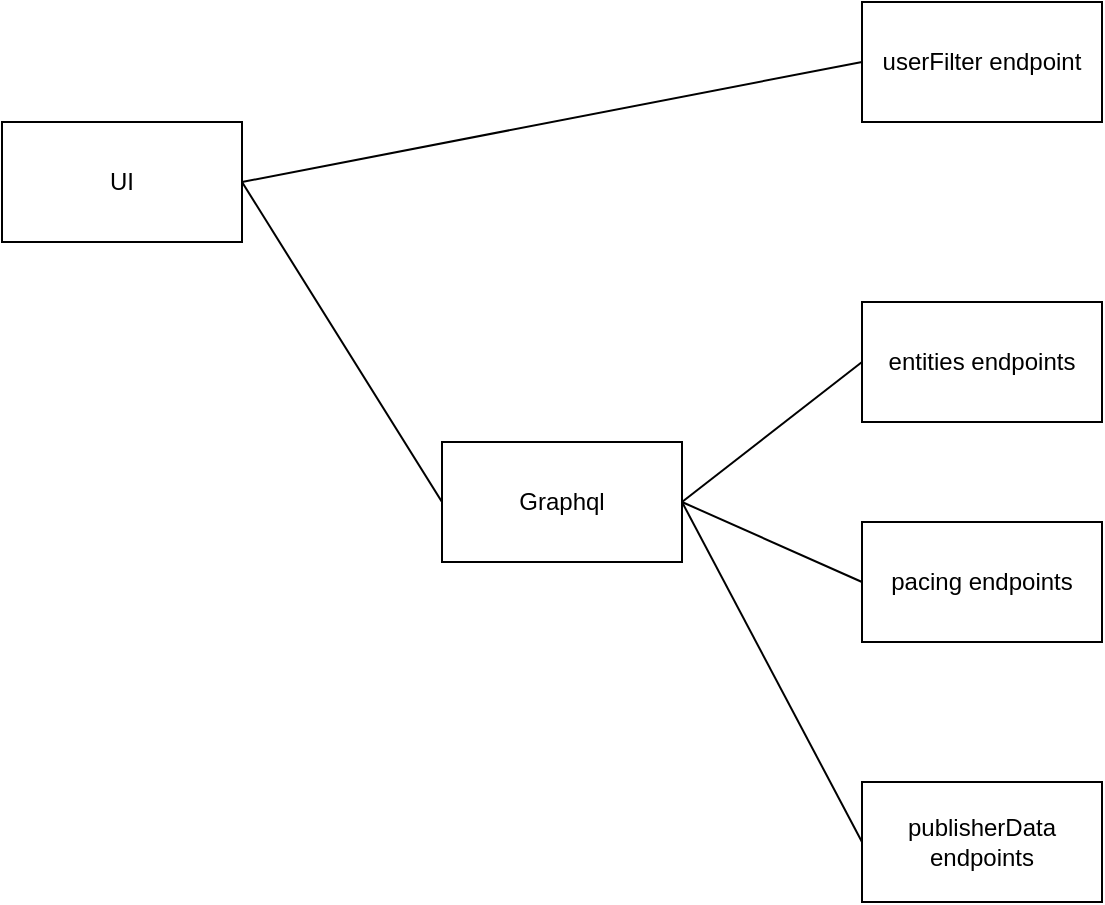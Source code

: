 <mxfile version="10.4.8" type="github"><diagram id="utaLYVNB1yXmrudjeQZ3" name="Page-1"><mxGraphModel dx="1074" dy="677" grid="1" gridSize="10" guides="1" tooltips="1" connect="1" arrows="1" fold="1" page="1" pageScale="1" pageWidth="850" pageHeight="1100" math="0" shadow="0"><root><mxCell id="0"/><mxCell id="1" parent="0"/><mxCell id="-8eJbwQstgpUR1gkXD01-1" value="UI" style="rounded=0;whiteSpace=wrap;html=1;" vertex="1" parent="1"><mxGeometry x="20" y="180" width="120" height="60" as="geometry"/></mxCell><mxCell id="-8eJbwQstgpUR1gkXD01-2" value="Graphql&lt;br&gt;" style="rounded=0;whiteSpace=wrap;html=1;" vertex="1" parent="1"><mxGeometry x="240" y="340" width="120" height="60" as="geometry"/></mxCell><mxCell id="-8eJbwQstgpUR1gkXD01-3" value="userFilter endpoint" style="rounded=0;whiteSpace=wrap;html=1;" vertex="1" parent="1"><mxGeometry x="450" y="120" width="120" height="60" as="geometry"/></mxCell><mxCell id="-8eJbwQstgpUR1gkXD01-5" value="" style="endArrow=none;startArrow=none;html=1;strokeColor=#000000;entryX=0;entryY=0.5;entryDx=0;entryDy=0;exitX=1;exitY=0.5;exitDx=0;exitDy=0;startFill=0;endFill=0;" edge="1" parent="1" source="-8eJbwQstgpUR1gkXD01-1" target="-8eJbwQstgpUR1gkXD01-2"><mxGeometry width="50" height="50" relative="1" as="geometry"><mxPoint x="30" y="430" as="sourcePoint"/><mxPoint x="80" y="380" as="targetPoint"/></mxGeometry></mxCell><mxCell id="-8eJbwQstgpUR1gkXD01-6" value="" style="endArrow=none;startArrow=none;html=1;strokeColor=#000000;entryX=0;entryY=0.5;entryDx=0;entryDy=0;exitX=1;exitY=0.5;exitDx=0;exitDy=0;startFill=0;endFill=0;" edge="1" parent="1" source="-8eJbwQstgpUR1gkXD01-1" target="-8eJbwQstgpUR1gkXD01-3"><mxGeometry width="50" height="50" relative="1" as="geometry"><mxPoint x="220" y="210" as="sourcePoint"/><mxPoint x="270" y="160" as="targetPoint"/></mxGeometry></mxCell><mxCell id="-8eJbwQstgpUR1gkXD01-7" value="entities endpoints" style="rounded=0;whiteSpace=wrap;html=1;" vertex="1" parent="1"><mxGeometry x="450" y="270" width="120" height="60" as="geometry"/></mxCell><mxCell id="-8eJbwQstgpUR1gkXD01-8" value="publisherData endpoints" style="rounded=0;whiteSpace=wrap;html=1;" vertex="1" parent="1"><mxGeometry x="450" y="510" width="120" height="60" as="geometry"/></mxCell><mxCell id="-8eJbwQstgpUR1gkXD01-9" value="pacing endpoints" style="rounded=0;whiteSpace=wrap;html=1;" vertex="1" parent="1"><mxGeometry x="450" y="380" width="120" height="60" as="geometry"/></mxCell><mxCell id="-8eJbwQstgpUR1gkXD01-10" value="" style="endArrow=none;startArrow=none;html=1;strokeColor=#000000;entryX=0;entryY=0.5;entryDx=0;entryDy=0;exitX=1;exitY=0.5;exitDx=0;exitDy=0;startFill=0;endFill=0;" edge="1" parent="1" source="-8eJbwQstgpUR1gkXD01-2" target="-8eJbwQstgpUR1gkXD01-8"><mxGeometry width="50" height="50" relative="1" as="geometry"><mxPoint x="300" y="520" as="sourcePoint"/><mxPoint x="350" y="470" as="targetPoint"/></mxGeometry></mxCell><mxCell id="-8eJbwQstgpUR1gkXD01-11" value="" style="endArrow=none;startArrow=none;html=1;strokeColor=#000000;entryX=0;entryY=0.5;entryDx=0;entryDy=0;exitX=1;exitY=0.5;exitDx=0;exitDy=0;startFill=0;endFill=0;" edge="1" parent="1" source="-8eJbwQstgpUR1gkXD01-2" target="-8eJbwQstgpUR1gkXD01-9"><mxGeometry width="50" height="50" relative="1" as="geometry"><mxPoint x="370" y="380" as="sourcePoint"/><mxPoint x="460" y="550" as="targetPoint"/></mxGeometry></mxCell><mxCell id="-8eJbwQstgpUR1gkXD01-12" value="" style="endArrow=none;startArrow=none;html=1;strokeColor=#000000;entryX=0;entryY=0.5;entryDx=0;entryDy=0;exitX=1;exitY=0.5;exitDx=0;exitDy=0;startFill=0;endFill=0;" edge="1" parent="1" source="-8eJbwQstgpUR1gkXD01-2" target="-8eJbwQstgpUR1gkXD01-7"><mxGeometry width="50" height="50" relative="1" as="geometry"><mxPoint x="380" y="390" as="sourcePoint"/><mxPoint x="470" y="560" as="targetPoint"/></mxGeometry></mxCell></root></mxGraphModel></diagram></mxfile>